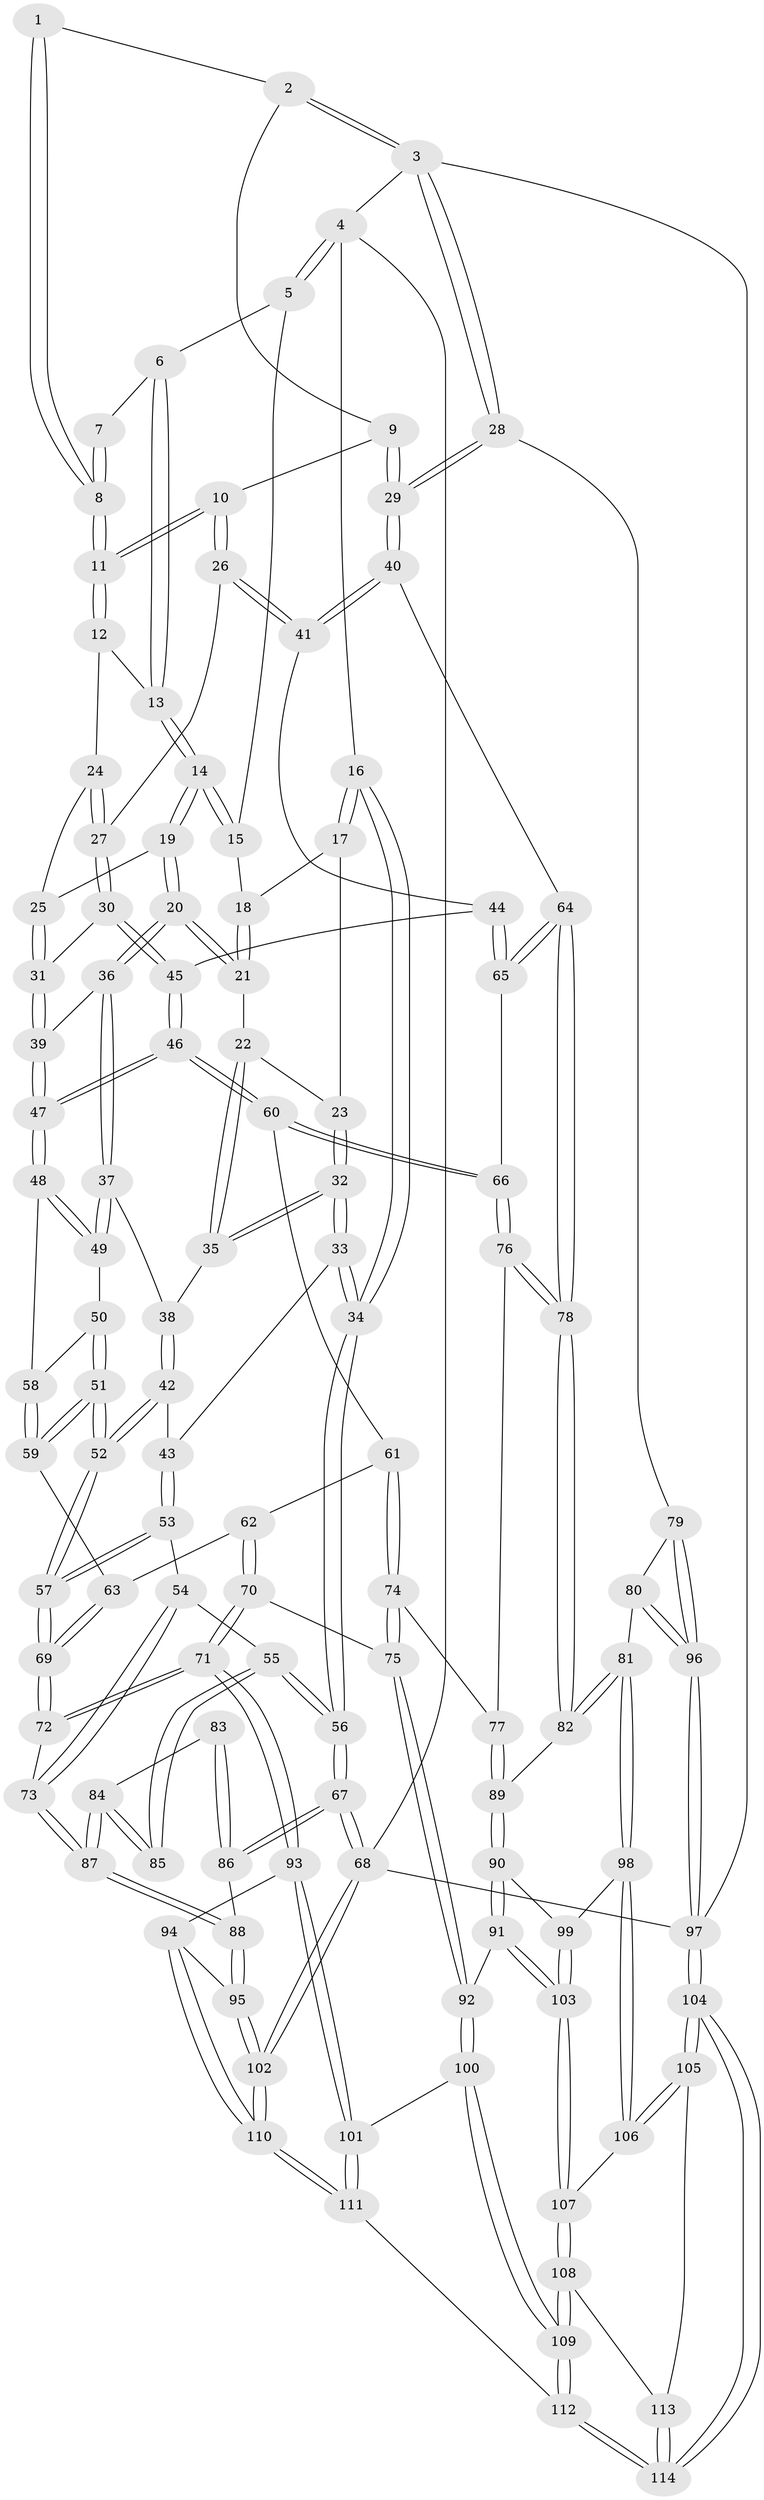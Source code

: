 // coarse degree distribution, {3: 0.3235294117647059, 5: 0.11764705882352941, 4: 0.3235294117647059, 2: 0.058823529411764705, 6: 0.058823529411764705, 8: 0.08823529411764706, 7: 0.029411764705882353}
// Generated by graph-tools (version 1.1) at 2025/05/03/04/25 22:05:20]
// undirected, 114 vertices, 282 edges
graph export_dot {
graph [start="1"]
  node [color=gray90,style=filled];
  1 [pos="+0.8397572919665677+0"];
  2 [pos="+0.8541759986978572+0"];
  3 [pos="+1+0"];
  4 [pos="+0+0"];
  5 [pos="+0.3445650780073448+0"];
  6 [pos="+0.4485285312255811+0"];
  7 [pos="+0.5621250264050187+0"];
  8 [pos="+0.6541143396788156+0.12481931156403016"];
  9 [pos="+0.8375635591803307+0.1290538434627617"];
  10 [pos="+0.6828317956290678+0.20439145326003316"];
  11 [pos="+0.6517151091312514+0.17724209119569684"];
  12 [pos="+0.5524792226489855+0.14531736283467248"];
  13 [pos="+0.521929001938843+0.08900402221055102"];
  14 [pos="+0.35078596048813204+0.17990118500255547"];
  15 [pos="+0.32790393302931226+0.03619107416283444"];
  16 [pos="+0+0"];
  17 [pos="+0.12256214742506981+0.14269175128633133"];
  18 [pos="+0.20966234555600524+0.13614578487175097"];
  19 [pos="+0.35047672940330815+0.19919057650744662"];
  20 [pos="+0.3499816674508092+0.19990696587074247"];
  21 [pos="+0.27249021146447583+0.20202227416480606"];
  22 [pos="+0.20522505996030901+0.23254946390808803"];
  23 [pos="+0.17626137539752024+0.2241016511491948"];
  24 [pos="+0.49615969399348514+0.20081887393612485"];
  25 [pos="+0.47394144787100395+0.21337023123357507"];
  26 [pos="+0.6798673802161312+0.23335088723964553"];
  27 [pos="+0.5646409377461893+0.298730738705916"];
  28 [pos="+1+0.35820475365864424"];
  29 [pos="+1+0.3545845697953304"];
  30 [pos="+0.5521219936506282+0.3129526669720603"];
  31 [pos="+0.48030677134859506+0.2871211696598515"];
  32 [pos="+0.1055915914722902+0.3321479814165328"];
  33 [pos="+0.09731973856614906+0.3404994309715612"];
  34 [pos="+0+0.30205918262699455"];
  35 [pos="+0.22419719929367482+0.289669509372081"];
  36 [pos="+0.3456384485926581+0.2682611269831971"];
  37 [pos="+0.31697450002666266+0.3186910315378997"];
  38 [pos="+0.24533169105880648+0.31070065046939255"];
  39 [pos="+0.4460552171727165+0.3240770184923463"];
  40 [pos="+0.992821490792806+0.39281983834782014"];
  41 [pos="+0.6939837840868508+0.2756667850672312"];
  42 [pos="+0.1815193557616258+0.3821902413362046"];
  43 [pos="+0.11165196551485512+0.35236559531090716"];
  44 [pos="+0.6837441182780285+0.39111386167220064"];
  45 [pos="+0.5426157087065189+0.40624843680095923"];
  46 [pos="+0.5096375558021677+0.4360507840147587"];
  47 [pos="+0.4591051928824227+0.40700227704484915"];
  48 [pos="+0.42016180322949953+0.41041492903156074"];
  49 [pos="+0.3174058571760353+0.3227648887787296"];
  50 [pos="+0.28539564238111254+0.4117411849647995"];
  51 [pos="+0.2592353952360062+0.45732803850572723"];
  52 [pos="+0.24797540608234647+0.4665258772751387"];
  53 [pos="+0.12301015890814394+0.46399536306769623"];
  54 [pos="+0.06618880897455041+0.5008692876521762"];
  55 [pos="+0+0.4668797024070608"];
  56 [pos="+0+0.40243801407599394"];
  57 [pos="+0.24123754182747092+0.4908649136987073"];
  58 [pos="+0.4197768083154852+0.4107001240512061"];
  59 [pos="+0.3742700216197595+0.45814961866617093"];
  60 [pos="+0.5121633821548529+0.46130972101401124"];
  61 [pos="+0.5114654119990516+0.4650718807645427"];
  62 [pos="+0.39259970097950997+0.5135219243383612"];
  63 [pos="+0.3818192316422602+0.49166846886174076"];
  64 [pos="+0.8676605545497035+0.4691947686278418"];
  65 [pos="+0.7217335921482062+0.44805359570072084"];
  66 [pos="+0.6795000792969705+0.5061675589349279"];
  67 [pos="+0+0.7955405979115483"];
  68 [pos="+0+1"];
  69 [pos="+0.24233179103552185+0.5320021985384528"];
  70 [pos="+0.360323473860385+0.6448157237308179"];
  71 [pos="+0.3405171650755484+0.6484435168993719"];
  72 [pos="+0.24045171566475051+0.5832945884531224"];
  73 [pos="+0.18010689119206674+0.6066403808470331"];
  74 [pos="+0.5194305659308498+0.5964866750050658"];
  75 [pos="+0.43932160518852525+0.6527122886628666"];
  76 [pos="+0.662278513207659+0.5718478423100948"];
  77 [pos="+0.6101255087582214+0.6178235584580948"];
  78 [pos="+0.8200226846861418+0.6311373183027589"];
  79 [pos="+1+0.45761031295638704"];
  80 [pos="+0.8741300293516825+0.7219858158100362"];
  81 [pos="+0.8431026517041912+0.7200950630467016"];
  82 [pos="+0.8223871952796773+0.6461049351203964"];
  83 [pos="+0.023426670623493368+0.6073183940342431"];
  84 [pos="+0.14788928586720712+0.6098498601298326"];
  85 [pos="+0+0.5611444246692389"];
  86 [pos="+0.059344510397067465+0.7193598000596519"];
  87 [pos="+0.17153096443642693+0.6149780391895463"];
  88 [pos="+0.10137025091037269+0.723985020235985"];
  89 [pos="+0.6272746180940856+0.6585318791252308"];
  90 [pos="+0.6325247061061369+0.6793341835760921"];
  91 [pos="+0.6000147993700795+0.7987034882314682"];
  92 [pos="+0.48925664001103436+0.7610444055508385"];
  93 [pos="+0.28996735560206915+0.8148192793958121"];
  94 [pos="+0.24086120847500855+0.812240647007192"];
  95 [pos="+0.14035634298032396+0.7941028209175056"];
  96 [pos="+1+0.9786399460757956"];
  97 [pos="+1+1"];
  98 [pos="+0.824608967014402+0.7408997425915873"];
  99 [pos="+0.7997607430773411+0.7401863641153377"];
  100 [pos="+0.4365825593385424+0.8395899289796429"];
  101 [pos="+0.29827428471573786+0.8276706686123546"];
  102 [pos="+0+1"];
  103 [pos="+0.6046083689725869+0.8065034470849238"];
  104 [pos="+1+1"];
  105 [pos="+0.8080047932818739+0.9474268376675433"];
  106 [pos="+0.8073308610331494+0.844052769793978"];
  107 [pos="+0.6052446423614117+0.8100250767855547"];
  108 [pos="+0.6055006593462233+0.8752935370368775"];
  109 [pos="+0.4741458340044752+0.922885867120805"];
  110 [pos="+0+1"];
  111 [pos="+0.30831230617627786+1"];
  112 [pos="+0.3808396461652829+1"];
  113 [pos="+0.6056139201247299+0.8754427092416386"];
  114 [pos="+0.6056917895675035+1"];
  1 -- 2;
  1 -- 8;
  1 -- 8;
  2 -- 3;
  2 -- 3;
  2 -- 9;
  3 -- 4;
  3 -- 28;
  3 -- 28;
  3 -- 97;
  4 -- 5;
  4 -- 5;
  4 -- 16;
  4 -- 68;
  5 -- 6;
  5 -- 15;
  6 -- 7;
  6 -- 13;
  6 -- 13;
  7 -- 8;
  7 -- 8;
  8 -- 11;
  8 -- 11;
  9 -- 10;
  9 -- 29;
  9 -- 29;
  10 -- 11;
  10 -- 11;
  10 -- 26;
  10 -- 26;
  11 -- 12;
  11 -- 12;
  12 -- 13;
  12 -- 24;
  13 -- 14;
  13 -- 14;
  14 -- 15;
  14 -- 15;
  14 -- 19;
  14 -- 19;
  15 -- 18;
  16 -- 17;
  16 -- 17;
  16 -- 34;
  16 -- 34;
  17 -- 18;
  17 -- 23;
  18 -- 21;
  18 -- 21;
  19 -- 20;
  19 -- 20;
  19 -- 25;
  20 -- 21;
  20 -- 21;
  20 -- 36;
  20 -- 36;
  21 -- 22;
  22 -- 23;
  22 -- 35;
  22 -- 35;
  23 -- 32;
  23 -- 32;
  24 -- 25;
  24 -- 27;
  24 -- 27;
  25 -- 31;
  25 -- 31;
  26 -- 27;
  26 -- 41;
  26 -- 41;
  27 -- 30;
  27 -- 30;
  28 -- 29;
  28 -- 29;
  28 -- 79;
  29 -- 40;
  29 -- 40;
  30 -- 31;
  30 -- 45;
  30 -- 45;
  31 -- 39;
  31 -- 39;
  32 -- 33;
  32 -- 33;
  32 -- 35;
  32 -- 35;
  33 -- 34;
  33 -- 34;
  33 -- 43;
  34 -- 56;
  34 -- 56;
  35 -- 38;
  36 -- 37;
  36 -- 37;
  36 -- 39;
  37 -- 38;
  37 -- 49;
  37 -- 49;
  38 -- 42;
  38 -- 42;
  39 -- 47;
  39 -- 47;
  40 -- 41;
  40 -- 41;
  40 -- 64;
  41 -- 44;
  42 -- 43;
  42 -- 52;
  42 -- 52;
  43 -- 53;
  43 -- 53;
  44 -- 45;
  44 -- 65;
  44 -- 65;
  45 -- 46;
  45 -- 46;
  46 -- 47;
  46 -- 47;
  46 -- 60;
  46 -- 60;
  47 -- 48;
  47 -- 48;
  48 -- 49;
  48 -- 49;
  48 -- 58;
  49 -- 50;
  50 -- 51;
  50 -- 51;
  50 -- 58;
  51 -- 52;
  51 -- 52;
  51 -- 59;
  51 -- 59;
  52 -- 57;
  52 -- 57;
  53 -- 54;
  53 -- 57;
  53 -- 57;
  54 -- 55;
  54 -- 73;
  54 -- 73;
  55 -- 56;
  55 -- 56;
  55 -- 85;
  55 -- 85;
  56 -- 67;
  56 -- 67;
  57 -- 69;
  57 -- 69;
  58 -- 59;
  58 -- 59;
  59 -- 63;
  60 -- 61;
  60 -- 66;
  60 -- 66;
  61 -- 62;
  61 -- 74;
  61 -- 74;
  62 -- 63;
  62 -- 70;
  62 -- 70;
  63 -- 69;
  63 -- 69;
  64 -- 65;
  64 -- 65;
  64 -- 78;
  64 -- 78;
  65 -- 66;
  66 -- 76;
  66 -- 76;
  67 -- 68;
  67 -- 68;
  67 -- 86;
  67 -- 86;
  68 -- 102;
  68 -- 102;
  68 -- 97;
  69 -- 72;
  69 -- 72;
  70 -- 71;
  70 -- 71;
  70 -- 75;
  71 -- 72;
  71 -- 72;
  71 -- 93;
  71 -- 93;
  72 -- 73;
  73 -- 87;
  73 -- 87;
  74 -- 75;
  74 -- 75;
  74 -- 77;
  75 -- 92;
  75 -- 92;
  76 -- 77;
  76 -- 78;
  76 -- 78;
  77 -- 89;
  77 -- 89;
  78 -- 82;
  78 -- 82;
  79 -- 80;
  79 -- 96;
  79 -- 96;
  80 -- 81;
  80 -- 96;
  80 -- 96;
  81 -- 82;
  81 -- 82;
  81 -- 98;
  81 -- 98;
  82 -- 89;
  83 -- 84;
  83 -- 86;
  83 -- 86;
  84 -- 85;
  84 -- 85;
  84 -- 87;
  84 -- 87;
  86 -- 88;
  87 -- 88;
  87 -- 88;
  88 -- 95;
  88 -- 95;
  89 -- 90;
  89 -- 90;
  90 -- 91;
  90 -- 91;
  90 -- 99;
  91 -- 92;
  91 -- 103;
  91 -- 103;
  92 -- 100;
  92 -- 100;
  93 -- 94;
  93 -- 101;
  93 -- 101;
  94 -- 95;
  94 -- 110;
  94 -- 110;
  95 -- 102;
  95 -- 102;
  96 -- 97;
  96 -- 97;
  97 -- 104;
  97 -- 104;
  98 -- 99;
  98 -- 106;
  98 -- 106;
  99 -- 103;
  99 -- 103;
  100 -- 101;
  100 -- 109;
  100 -- 109;
  101 -- 111;
  101 -- 111;
  102 -- 110;
  102 -- 110;
  103 -- 107;
  103 -- 107;
  104 -- 105;
  104 -- 105;
  104 -- 114;
  104 -- 114;
  105 -- 106;
  105 -- 106;
  105 -- 113;
  106 -- 107;
  107 -- 108;
  107 -- 108;
  108 -- 109;
  108 -- 109;
  108 -- 113;
  109 -- 112;
  109 -- 112;
  110 -- 111;
  110 -- 111;
  111 -- 112;
  112 -- 114;
  112 -- 114;
  113 -- 114;
  113 -- 114;
}
